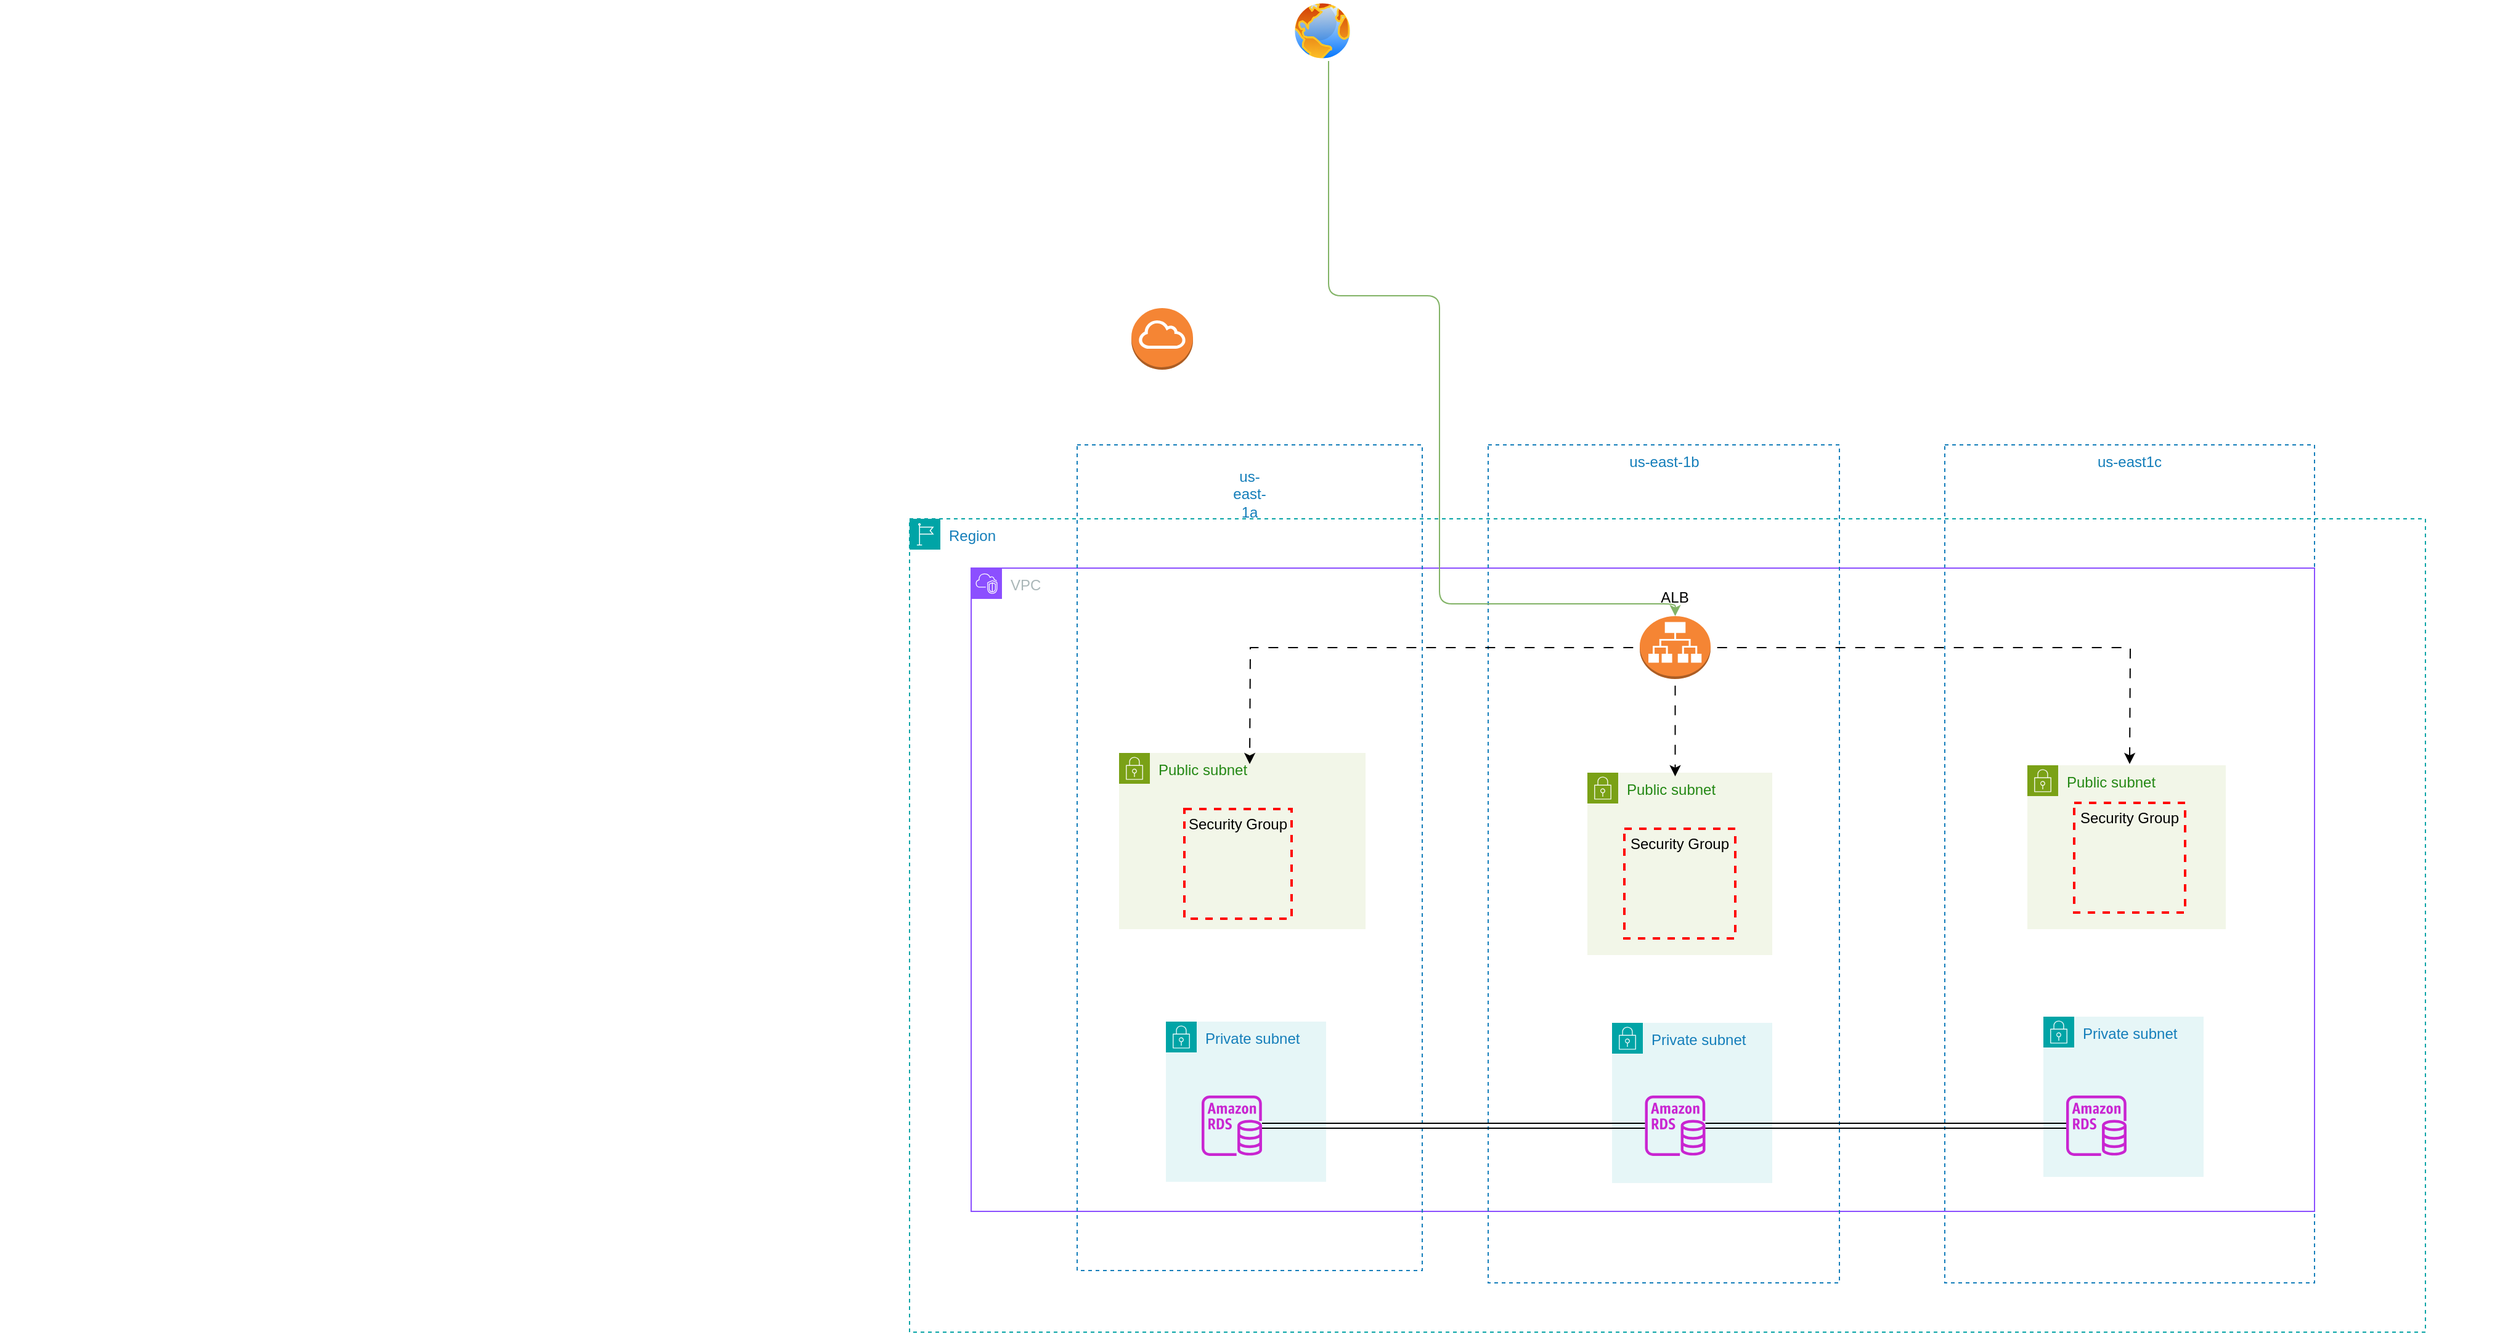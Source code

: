 <mxfile version="24.7.17">
  <diagram name="Page-1" id="9DcY_DJA6LuHY4viyi7n">
    <mxGraphModel dx="2494" dy="1532" grid="1" gridSize="10" guides="1" tooltips="1" connect="1" arrows="1" fold="1" page="1" pageScale="1" pageWidth="850" pageHeight="1100" math="0" shadow="0">
      <root>
        <mxCell id="0" />
        <mxCell id="1" parent="0" />
        <mxCell id="sRUgQFs300nJ6qlU9ztR-2" value="Region" style="points=[[0,0],[0.25,0],[0.5,0],[0.75,0],[1,0],[1,0.25],[1,0.5],[1,0.75],[1,1],[0.75,1],[0.5,1],[0.25,1],[0,1],[0,0.75],[0,0.5],[0,0.25]];outlineConnect=0;gradientColor=none;html=1;whiteSpace=wrap;fontSize=12;fontStyle=0;container=1;pointerEvents=0;collapsible=0;recursiveResize=0;shape=mxgraph.aws4.group;grIcon=mxgraph.aws4.group_region;strokeColor=#00A4A6;fillColor=none;verticalAlign=top;align=left;spacingLeft=30;fontColor=#147EBA;dashed=1;" vertex="1" parent="1">
          <mxGeometry x="-220" y="-199" width="1230" height="660" as="geometry" />
        </mxCell>
        <mxCell id="sRUgQFs300nJ6qlU9ztR-5" value="us-east1c" style="fillColor=none;strokeColor=#147EBA;dashed=1;verticalAlign=top;fontStyle=0;fontColor=#147EBA;whiteSpace=wrap;html=1;" vertex="1" parent="sRUgQFs300nJ6qlU9ztR-2">
          <mxGeometry x="840" y="-60" width="300" height="680" as="geometry" />
        </mxCell>
        <mxCell id="sRUgQFs300nJ6qlU9ztR-8" value="VPC" style="points=[[0,0],[0.25,0],[0.5,0],[0.75,0],[1,0],[1,0.25],[1,0.5],[1,0.75],[1,1],[0.75,1],[0.5,1],[0.25,1],[0,1],[0,0.75],[0,0.5],[0,0.25]];outlineConnect=0;gradientColor=none;html=1;whiteSpace=wrap;fontSize=12;fontStyle=0;container=0;pointerEvents=0;collapsible=0;recursiveResize=0;shape=mxgraph.aws4.group;grIcon=mxgraph.aws4.group_vpc2;strokeColor=#8C4FFF;fillColor=none;verticalAlign=top;align=left;spacingLeft=30;fontColor=#AAB7B8;dashed=0;" vertex="1" parent="sRUgQFs300nJ6qlU9ztR-2">
          <mxGeometry x="50" y="40" width="1090" height="522" as="geometry" />
        </mxCell>
        <mxCell id="sRUgQFs300nJ6qlU9ztR-6" value="us-east-1b" style="fillColor=none;strokeColor=#147EBA;dashed=1;verticalAlign=top;fontStyle=0;fontColor=#147EBA;whiteSpace=wrap;html=1;" vertex="1" parent="sRUgQFs300nJ6qlU9ztR-2">
          <mxGeometry x="469.5" y="-60" width="285" height="680" as="geometry" />
        </mxCell>
        <mxCell id="sRUgQFs300nJ6qlU9ztR-11" value="Public subnet" style="points=[[0,0],[0.25,0],[0.5,0],[0.75,0],[1,0],[1,0.25],[1,0.5],[1,0.75],[1,1],[0.75,1],[0.5,1],[0.25,1],[0,1],[0,0.75],[0,0.5],[0,0.25]];outlineConnect=0;gradientColor=none;html=1;whiteSpace=wrap;fontSize=12;fontStyle=0;container=1;pointerEvents=0;collapsible=0;recursiveResize=0;shape=mxgraph.aws4.group;grIcon=mxgraph.aws4.group_security_group;grStroke=0;strokeColor=#7AA116;fillColor=#F2F6E8;verticalAlign=top;align=left;spacingLeft=30;fontColor=#248814;dashed=0;" vertex="1" parent="sRUgQFs300nJ6qlU9ztR-2">
          <mxGeometry x="170" y="190" width="200" height="143" as="geometry" />
        </mxCell>
        <mxCell id="sRUgQFs300nJ6qlU9ztR-10" value="Public subnet" style="points=[[0,0],[0.25,0],[0.5,0],[0.75,0],[1,0],[1,0.25],[1,0.5],[1,0.75],[1,1],[0.75,1],[0.5,1],[0.25,1],[0,1],[0,0.75],[0,0.5],[0,0.25]];outlineConnect=0;gradientColor=none;html=1;whiteSpace=wrap;fontSize=12;fontStyle=0;container=1;pointerEvents=0;collapsible=0;recursiveResize=0;shape=mxgraph.aws4.group;grIcon=mxgraph.aws4.group_security_group;grStroke=0;strokeColor=#7AA116;fillColor=#F2F6E8;verticalAlign=top;align=left;spacingLeft=30;fontColor=#248814;dashed=0;" vertex="1" parent="sRUgQFs300nJ6qlU9ztR-2">
          <mxGeometry x="550" y="206" width="150" height="148" as="geometry" />
        </mxCell>
        <mxCell id="sRUgQFs300nJ6qlU9ztR-41" value="Security Group" style="fontStyle=0;verticalAlign=top;align=center;spacingTop=-2;fillColor=none;rounded=0;whiteSpace=wrap;html=1;strokeColor=#FF0000;strokeWidth=2;dashed=1;container=1;collapsible=0;expand=0;recursiveResize=0;" vertex="1" parent="sRUgQFs300nJ6qlU9ztR-10">
          <mxGeometry x="30" y="45.5" width="90" height="89" as="geometry" />
        </mxCell>
        <mxCell id="sRUgQFs300nJ6qlU9ztR-4" value="&lt;blockquote&gt;&lt;blockquote&gt;&lt;blockquote&gt;&lt;blockquote&gt;&lt;blockquote&gt;&lt;blockquote&gt;&lt;blockquote&gt;&lt;blockquote&gt;&lt;blockquote&gt;&lt;blockquote&gt;&lt;blockquote&gt;&lt;blockquote&gt;&lt;blockquote&gt;&lt;blockquote&gt;&lt;blockquote&gt;&lt;blockquote&gt;&lt;blockquote&gt;&lt;blockquote&gt;&lt;blockquote&gt;&lt;blockquote&gt;&lt;blockquote&gt;&lt;blockquote&gt;&lt;blockquote&gt;&lt;blockquote&gt;&lt;blockquote&gt;us-east-1a&lt;/blockquote&gt;&lt;/blockquote&gt;&lt;/blockquote&gt;&lt;/blockquote&gt;&lt;/blockquote&gt;&lt;/blockquote&gt;&lt;/blockquote&gt;&lt;/blockquote&gt;&lt;/blockquote&gt;&lt;/blockquote&gt;&lt;/blockquote&gt;&lt;/blockquote&gt;&lt;/blockquote&gt;&lt;/blockquote&gt;&lt;/blockquote&gt;&lt;/blockquote&gt;&lt;/blockquote&gt;&lt;/blockquote&gt;&lt;/blockquote&gt;&lt;/blockquote&gt;&lt;/blockquote&gt;&lt;/blockquote&gt;&lt;/blockquote&gt;&lt;/blockquote&gt;&lt;/blockquote&gt;" style="fillColor=none;strokeColor=#147EBA;dashed=1;verticalAlign=top;fontStyle=0;fontColor=#147EBA;whiteSpace=wrap;html=1;" vertex="1" parent="sRUgQFs300nJ6qlU9ztR-2">
          <mxGeometry x="136" y="-60" width="280" height="670" as="geometry" />
        </mxCell>
        <mxCell id="sRUgQFs300nJ6qlU9ztR-9" value="Public subnet" style="points=[[0,0],[0.25,0],[0.5,0],[0.75,0],[1,0],[1,0.25],[1,0.5],[1,0.75],[1,1],[0.75,1],[0.5,1],[0.25,1],[0,1],[0,0.75],[0,0.5],[0,0.25]];outlineConnect=0;gradientColor=none;html=1;whiteSpace=wrap;fontSize=12;fontStyle=0;container=1;pointerEvents=0;collapsible=0;recursiveResize=0;shape=mxgraph.aws4.group;grIcon=mxgraph.aws4.group_security_group;grStroke=0;strokeColor=#7AA116;fillColor=#F2F6E8;verticalAlign=top;align=left;spacingLeft=30;fontColor=#248814;dashed=0;" vertex="1" parent="sRUgQFs300nJ6qlU9ztR-2">
          <mxGeometry x="907" y="200" width="161" height="133" as="geometry" />
        </mxCell>
        <mxCell id="sRUgQFs300nJ6qlU9ztR-66" value="Security Group" style="fontStyle=0;verticalAlign=top;align=center;spacingTop=-2;fillColor=none;rounded=0;whiteSpace=wrap;html=1;strokeColor=#FF0000;strokeWidth=2;dashed=1;container=1;collapsible=0;expand=0;recursiveResize=0;" vertex="1" parent="sRUgQFs300nJ6qlU9ztR-9">
          <mxGeometry x="38" y="30.5" width="90" height="89" as="geometry" />
        </mxCell>
        <mxCell id="sRUgQFs300nJ6qlU9ztR-14" value="Private subnet" style="points=[[0,0],[0.25,0],[0.5,0],[0.75,0],[1,0],[1,0.25],[1,0.5],[1,0.75],[1,1],[0.75,1],[0.5,1],[0.25,1],[0,1],[0,0.75],[0,0.5],[0,0.25]];outlineConnect=0;gradientColor=none;html=1;whiteSpace=wrap;fontSize=12;fontStyle=0;container=1;pointerEvents=0;collapsible=0;recursiveResize=0;shape=mxgraph.aws4.group;grIcon=mxgraph.aws4.group_security_group;grStroke=0;strokeColor=#00A4A6;fillColor=#E6F6F7;verticalAlign=top;align=left;spacingLeft=30;fontColor=#147EBA;dashed=0;" vertex="1" parent="sRUgQFs300nJ6qlU9ztR-2">
          <mxGeometry x="570" y="409" width="130" height="130" as="geometry" />
        </mxCell>
        <mxCell id="sRUgQFs300nJ6qlU9ztR-34" value="" style="sketch=0;outlineConnect=0;fontColor=#232F3E;gradientColor=none;fillColor=#C925D1;strokeColor=none;dashed=0;verticalLabelPosition=bottom;verticalAlign=top;align=center;html=1;fontSize=12;fontStyle=0;aspect=fixed;pointerEvents=1;shape=mxgraph.aws4.rds_instance;" vertex="1" parent="sRUgQFs300nJ6qlU9ztR-14">
          <mxGeometry x="26.75" y="59" width="49" height="49" as="geometry" />
        </mxCell>
        <mxCell id="sRUgQFs300nJ6qlU9ztR-13" value="Private subnet" style="points=[[0,0],[0.25,0],[0.5,0],[0.75,0],[1,0],[1,0.25],[1,0.5],[1,0.75],[1,1],[0.75,1],[0.5,1],[0.25,1],[0,1],[0,0.75],[0,0.5],[0,0.25]];outlineConnect=0;gradientColor=none;html=1;whiteSpace=wrap;fontSize=12;fontStyle=0;container=1;pointerEvents=0;collapsible=0;recursiveResize=0;shape=mxgraph.aws4.group;grIcon=mxgraph.aws4.group_security_group;grStroke=0;strokeColor=#00A4A6;fillColor=#E6F6F7;verticalAlign=top;align=left;spacingLeft=30;fontColor=#147EBA;dashed=0;" vertex="1" parent="sRUgQFs300nJ6qlU9ztR-2">
          <mxGeometry x="208" y="408" width="130" height="130" as="geometry" />
        </mxCell>
        <mxCell id="sRUgQFs300nJ6qlU9ztR-33" value="" style="sketch=0;outlineConnect=0;fontColor=#232F3E;gradientColor=none;fillColor=#C925D1;strokeColor=none;dashed=0;verticalLabelPosition=bottom;verticalAlign=top;align=center;html=1;fontSize=12;fontStyle=0;aspect=fixed;pointerEvents=1;shape=mxgraph.aws4.rds_instance;" vertex="1" parent="sRUgQFs300nJ6qlU9ztR-13">
          <mxGeometry x="29" y="60" width="49" height="49" as="geometry" />
        </mxCell>
        <mxCell id="sRUgQFs300nJ6qlU9ztR-12" value="Private subnet" style="points=[[0,0],[0.25,0],[0.5,0],[0.75,0],[1,0],[1,0.25],[1,0.5],[1,0.75],[1,1],[0.75,1],[0.5,1],[0.25,1],[0,1],[0,0.75],[0,0.5],[0,0.25]];outlineConnect=0;gradientColor=none;html=1;whiteSpace=wrap;fontSize=12;fontStyle=0;container=1;pointerEvents=0;collapsible=0;recursiveResize=0;shape=mxgraph.aws4.group;grIcon=mxgraph.aws4.group_security_group;grStroke=0;strokeColor=#00A4A6;fillColor=#E6F6F7;verticalAlign=top;align=left;spacingLeft=30;fontColor=#147EBA;dashed=0;" vertex="1" parent="sRUgQFs300nJ6qlU9ztR-2">
          <mxGeometry x="920" y="404" width="130" height="130" as="geometry" />
        </mxCell>
        <mxCell id="sRUgQFs300nJ6qlU9ztR-35" value="" style="sketch=0;outlineConnect=0;fontColor=#232F3E;gradientColor=none;fillColor=#C925D1;strokeColor=none;dashed=0;verticalLabelPosition=bottom;verticalAlign=top;align=center;html=1;fontSize=12;fontStyle=0;aspect=fixed;pointerEvents=1;shape=mxgraph.aws4.rds_instance;" vertex="1" parent="sRUgQFs300nJ6qlU9ztR-12">
          <mxGeometry x="18.5" y="64" width="49" height="49" as="geometry" />
        </mxCell>
        <mxCell id="sRUgQFs300nJ6qlU9ztR-31" style="edgeStyle=orthogonalEdgeStyle;rounded=0;orthogonalLoop=1;jettySize=auto;html=1;strokeColor=none;curved=1;" edge="1" parent="sRUgQFs300nJ6qlU9ztR-2" target="sRUgQFs300nJ6qlU9ztR-10">
          <mxGeometry relative="1" as="geometry">
            <mxPoint x="625" y="169" as="sourcePoint" />
            <Array as="points">
              <mxPoint x="626" y="169" />
              <mxPoint x="626" y="190" />
              <mxPoint x="625" y="190" />
            </Array>
          </mxGeometry>
        </mxCell>
        <mxCell id="sRUgQFs300nJ6qlU9ztR-32" style="edgeStyle=orthogonalEdgeStyle;rounded=0;orthogonalLoop=1;jettySize=auto;html=1;flowAnimation=1;" edge="1" parent="sRUgQFs300nJ6qlU9ztR-2" source="sRUgQFs300nJ6qlU9ztR-20">
          <mxGeometry relative="1" as="geometry">
            <mxPoint x="621.25" y="209" as="targetPoint" />
          </mxGeometry>
        </mxCell>
        <mxCell id="sRUgQFs300nJ6qlU9ztR-20" value="" style="outlineConnect=0;dashed=0;verticalLabelPosition=bottom;verticalAlign=top;align=center;html=1;shape=mxgraph.aws3.application_load_balancer;fillColor=#F58534;gradientColor=none;" vertex="1" parent="sRUgQFs300nJ6qlU9ztR-2">
          <mxGeometry x="592.5" y="79" width="57.5" height="51" as="geometry" />
        </mxCell>
        <mxCell id="sRUgQFs300nJ6qlU9ztR-21" value="ALB" style="text;html=1;align=center;verticalAlign=middle;whiteSpace=wrap;rounded=0;" vertex="1" parent="sRUgQFs300nJ6qlU9ztR-2">
          <mxGeometry x="591.25" y="49" width="60" height="30" as="geometry" />
        </mxCell>
        <mxCell id="sRUgQFs300nJ6qlU9ztR-29" style="edgeStyle=orthogonalEdgeStyle;rounded=0;orthogonalLoop=1;jettySize=auto;html=1;flowAnimation=1;" edge="1" parent="sRUgQFs300nJ6qlU9ztR-2" source="sRUgQFs300nJ6qlU9ztR-20">
          <mxGeometry relative="1" as="geometry">
            <mxPoint x="276" y="199" as="targetPoint" />
          </mxGeometry>
        </mxCell>
        <mxCell id="sRUgQFs300nJ6qlU9ztR-30" style="edgeStyle=orthogonalEdgeStyle;rounded=0;orthogonalLoop=1;jettySize=auto;html=1;flowAnimation=1;" edge="1" parent="sRUgQFs300nJ6qlU9ztR-2" source="sRUgQFs300nJ6qlU9ztR-20">
          <mxGeometry relative="1" as="geometry">
            <mxPoint x="990" y="199" as="targetPoint" />
          </mxGeometry>
        </mxCell>
        <mxCell id="sRUgQFs300nJ6qlU9ztR-38" style="edgeStyle=orthogonalEdgeStyle;rounded=0;orthogonalLoop=1;jettySize=auto;html=1;shape=link;" edge="1" parent="sRUgQFs300nJ6qlU9ztR-2" source="sRUgQFs300nJ6qlU9ztR-35" target="sRUgQFs300nJ6qlU9ztR-34">
          <mxGeometry relative="1" as="geometry" />
        </mxCell>
        <mxCell id="sRUgQFs300nJ6qlU9ztR-39" style="edgeStyle=orthogonalEdgeStyle;rounded=0;orthogonalLoop=1;jettySize=auto;html=1;shape=link;" edge="1" parent="sRUgQFs300nJ6qlU9ztR-2" source="sRUgQFs300nJ6qlU9ztR-34" target="sRUgQFs300nJ6qlU9ztR-33">
          <mxGeometry relative="1" as="geometry" />
        </mxCell>
        <mxCell id="sRUgQFs300nJ6qlU9ztR-40" value="Security Group" style="fontStyle=0;verticalAlign=top;align=center;spacingTop=-2;fillColor=none;rounded=0;whiteSpace=wrap;html=1;strokeColor=#FF0000;strokeWidth=2;dashed=1;container=1;collapsible=0;expand=0;recursiveResize=0;" vertex="1" parent="sRUgQFs300nJ6qlU9ztR-2">
          <mxGeometry x="223" y="235.5" width="87" height="89" as="geometry" />
        </mxCell>
        <mxCell id="sRUgQFs300nJ6qlU9ztR-15" value="" style="outlineConnect=0;dashed=0;verticalLabelPosition=bottom;verticalAlign=top;align=center;html=1;shape=mxgraph.aws3.internet_gateway;fillColor=#F58534;gradientColor=none;" vertex="1" parent="1">
          <mxGeometry x="-40" y="-370" width="50" height="50" as="geometry" />
        </mxCell>
        <mxCell id="sRUgQFs300nJ6qlU9ztR-17" style="edgeStyle=orthogonalEdgeStyle;rounded=1;orthogonalLoop=1;jettySize=auto;html=1;movable=1;resizable=1;rotatable=1;deletable=1;editable=1;locked=0;connectable=1;curved=0;jumpStyle=none;entryX=0.5;entryY=1;entryDx=0;entryDy=0;fillColor=#d5e8d4;strokeColor=#82b366;" edge="1" parent="1" source="sRUgQFs300nJ6qlU9ztR-16" target="sRUgQFs300nJ6qlU9ztR-21">
          <mxGeometry relative="1" as="geometry">
            <Array as="points">
              <mxPoint x="120" y="-380" />
              <mxPoint x="210" y="-380" />
              <mxPoint x="210" y="-130" />
              <mxPoint x="401" y="-130" />
            </Array>
          </mxGeometry>
        </mxCell>
        <mxCell id="sRUgQFs300nJ6qlU9ztR-16" value="" style="image;aspect=fixed;perimeter=ellipsePerimeter;html=1;align=center;shadow=0;dashed=0;spacingTop=3;image=img/lib/active_directory/internet_globe.svg;" vertex="1" parent="1">
          <mxGeometry x="90" y="-620" width="50" height="50" as="geometry" />
        </mxCell>
      </root>
    </mxGraphModel>
  </diagram>
</mxfile>
